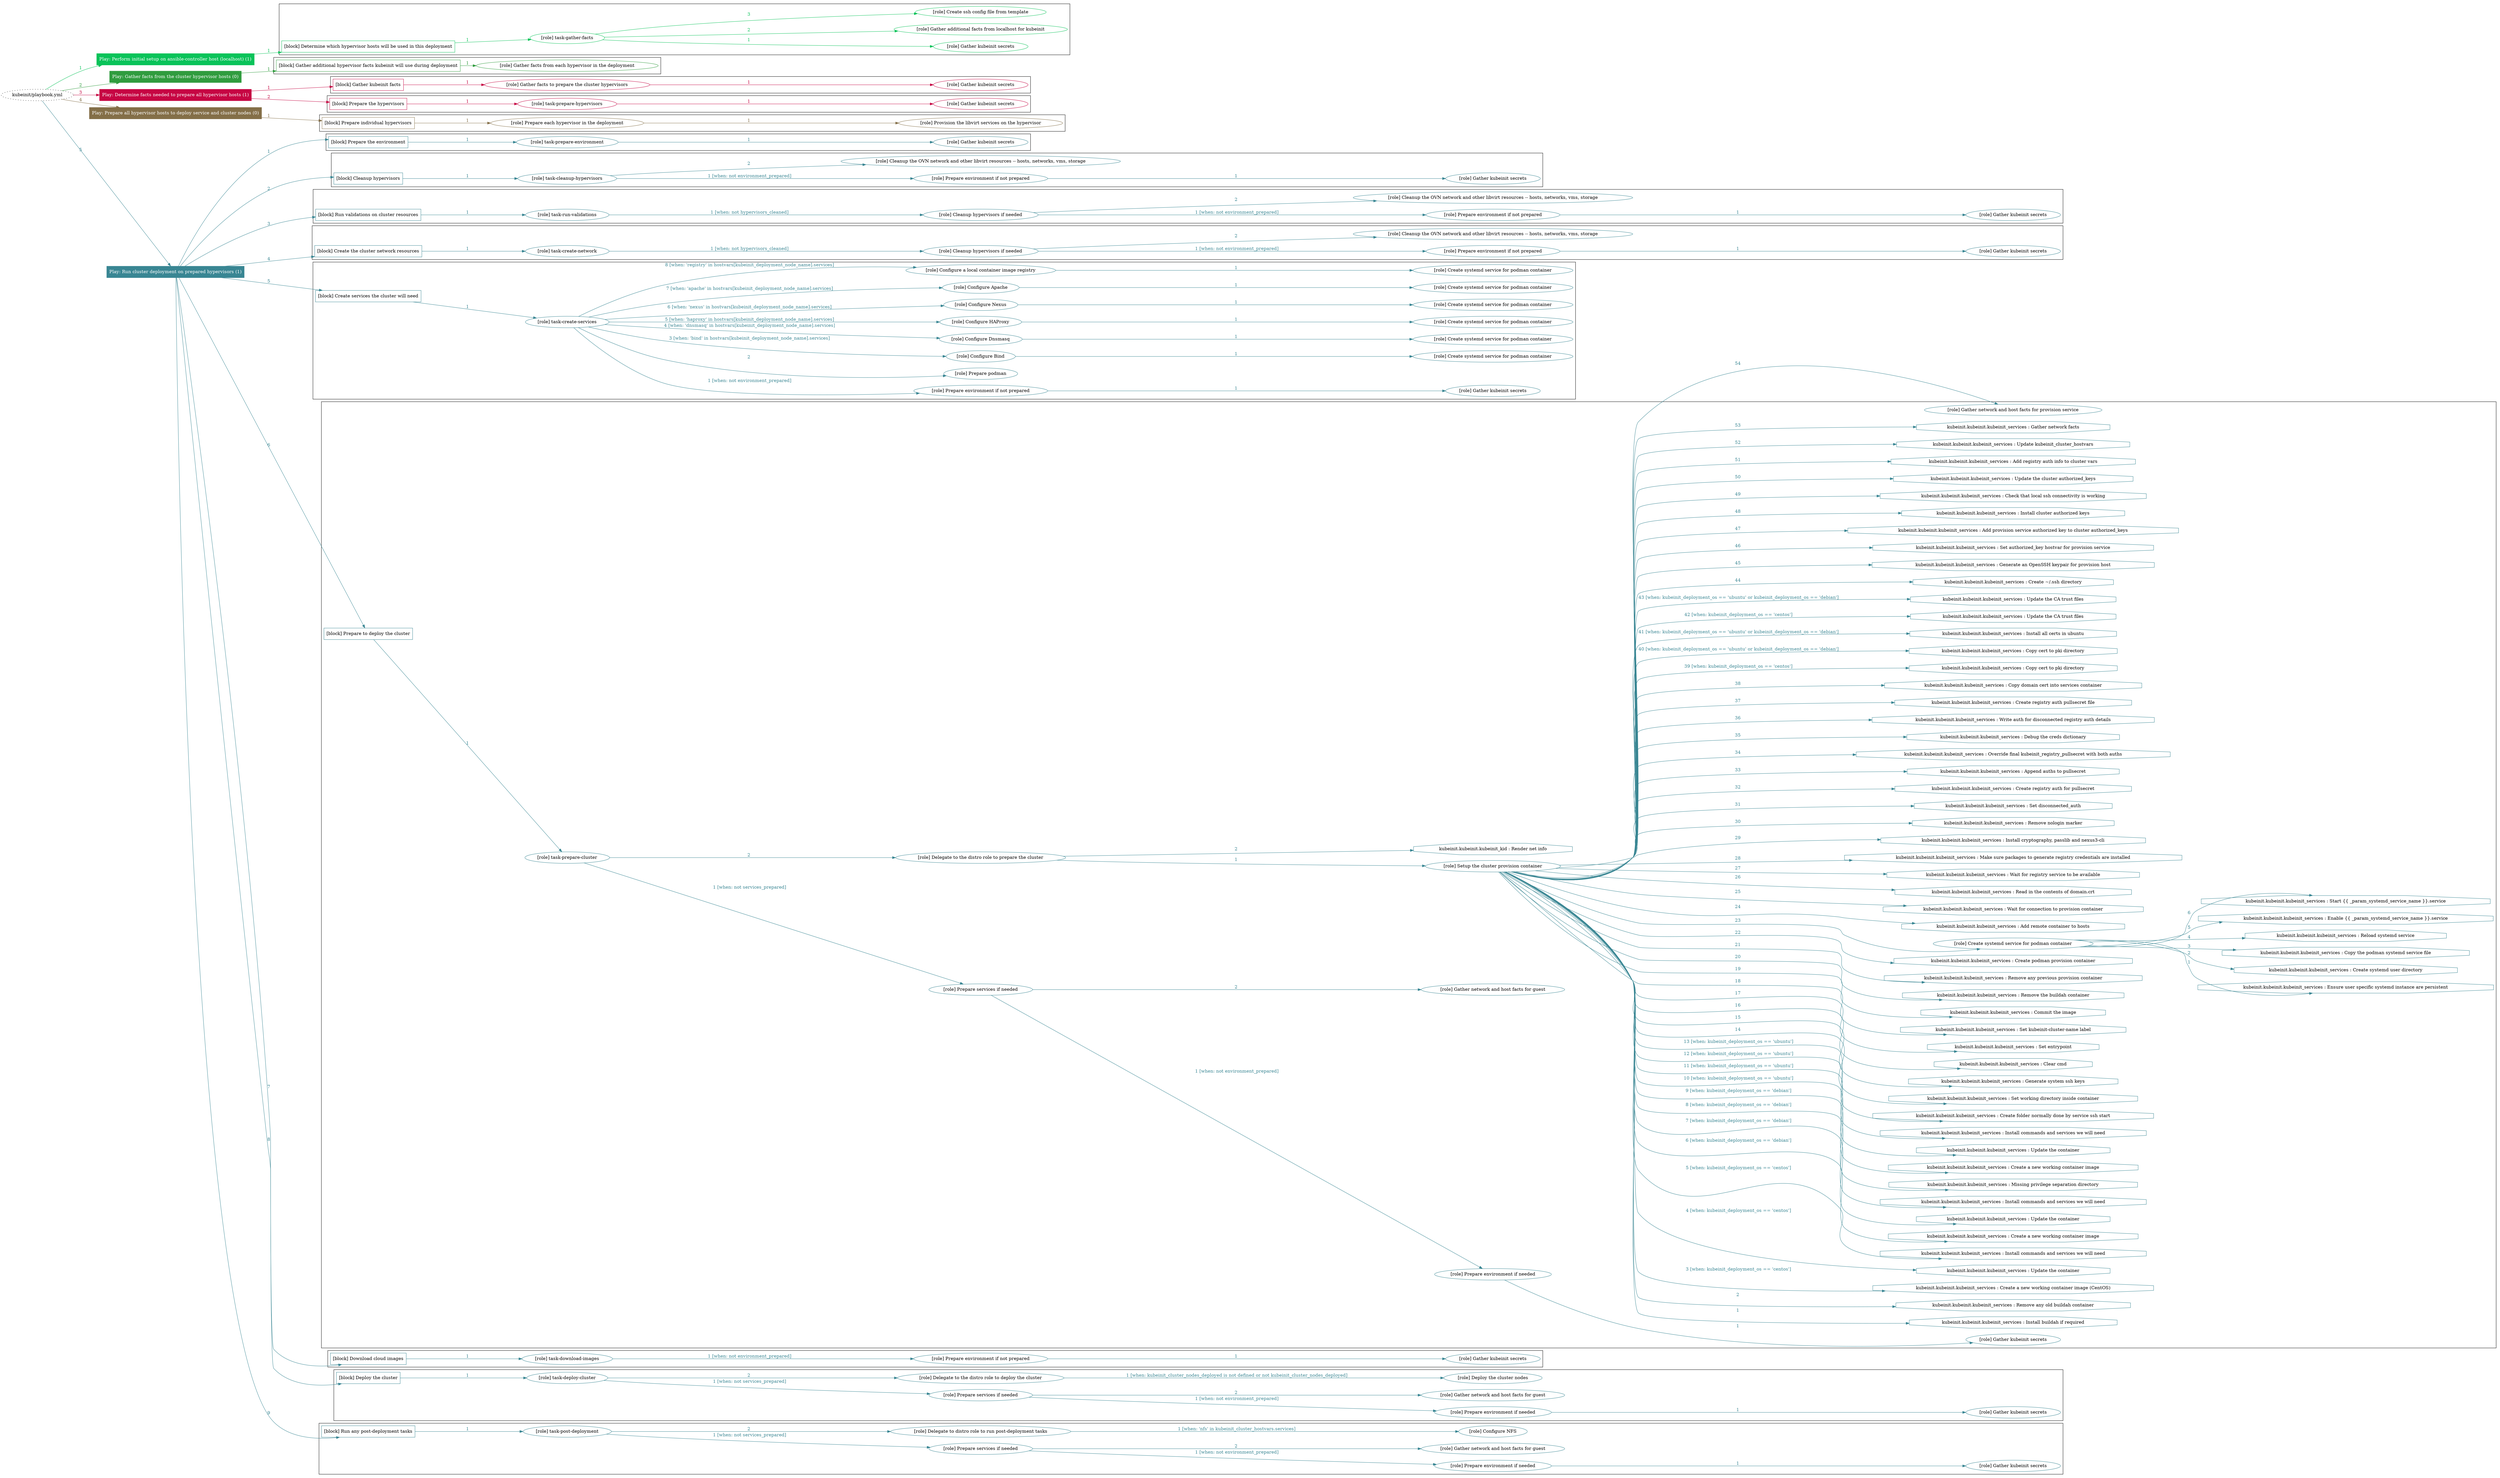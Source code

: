 digraph {
	graph [concentrate=true ordering=in rankdir=LR ratio=fill]
	edge [esep=5 sep=10]
	"kubeinit/playbook.yml" [URL="/home/runner/work/kubeinit/kubeinit/kubeinit/playbook.yml" id=playbook_11e9f449 style=dotted]
	"kubeinit/playbook.yml" -> play_3b7ab0bf [label="1 " color="#09c359" fontcolor="#09c359" id=edge_e10bed04 labeltooltip="1 " tooltip="1 "]
	subgraph "Play: Perform initial setup on ansible-controller host (localhost) (1)" {
		play_3b7ab0bf [label="Play: Perform initial setup on ansible-controller host (localhost) (1)" URL="/home/runner/work/kubeinit/kubeinit/kubeinit/playbook.yml" color="#09c359" fontcolor="#ffffff" id=play_3b7ab0bf shape=box style=filled tooltip=localhost]
		play_3b7ab0bf -> block_e57ed133 [label=1 color="#09c359" fontcolor="#09c359" id=edge_59097d28 labeltooltip=1 tooltip=1]
		subgraph cluster_block_e57ed133 {
			block_e57ed133 [label="[block] Determine which hypervisor hosts will be used in this deployment" URL="/home/runner/work/kubeinit/kubeinit/kubeinit/playbook.yml" color="#09c359" id=block_e57ed133 labeltooltip="Determine which hypervisor hosts will be used in this deployment" shape=box tooltip="Determine which hypervisor hosts will be used in this deployment"]
			block_e57ed133 -> role_659edcae [label="1 " color="#09c359" fontcolor="#09c359" id=edge_2ad9296d labeltooltip="1 " tooltip="1 "]
			subgraph "task-gather-facts" {
				role_659edcae [label="[role] task-gather-facts" URL="/home/runner/work/kubeinit/kubeinit/kubeinit/playbook.yml" color="#09c359" id=role_659edcae tooltip="task-gather-facts"]
				role_659edcae -> role_50383623 [label="1 " color="#09c359" fontcolor="#09c359" id=edge_812cb624 labeltooltip="1 " tooltip="1 "]
				subgraph "Gather kubeinit secrets" {
					role_50383623 [label="[role] Gather kubeinit secrets" URL="/home/runner/.ansible/collections/ansible_collections/kubeinit/kubeinit/roles/kubeinit_prepare/tasks/build_hypervisors_group.yml" color="#09c359" id=role_50383623 tooltip="Gather kubeinit secrets"]
				}
				role_659edcae -> role_993f39f1 [label="2 " color="#09c359" fontcolor="#09c359" id=edge_1846b25a labeltooltip="2 " tooltip="2 "]
				subgraph "Gather additional facts from localhost for kubeinit" {
					role_993f39f1 [label="[role] Gather additional facts from localhost for kubeinit" URL="/home/runner/.ansible/collections/ansible_collections/kubeinit/kubeinit/roles/kubeinit_prepare/tasks/build_hypervisors_group.yml" color="#09c359" id=role_993f39f1 tooltip="Gather additional facts from localhost for kubeinit"]
				}
				role_659edcae -> role_e3140eba [label="3 " color="#09c359" fontcolor="#09c359" id=edge_b181adc2 labeltooltip="3 " tooltip="3 "]
				subgraph "Create ssh config file from template" {
					role_e3140eba [label="[role] Create ssh config file from template" URL="/home/runner/.ansible/collections/ansible_collections/kubeinit/kubeinit/roles/kubeinit_prepare/tasks/build_hypervisors_group.yml" color="#09c359" id=role_e3140eba tooltip="Create ssh config file from template"]
				}
			}
		}
	}
	"kubeinit/playbook.yml" -> play_baf66b89 [label="2 " color="#309c3e" fontcolor="#309c3e" id=edge_decea449 labeltooltip="2 " tooltip="2 "]
	subgraph "Play: Gather facts from the cluster hypervisor hosts (0)" {
		play_baf66b89 [label="Play: Gather facts from the cluster hypervisor hosts (0)" URL="/home/runner/work/kubeinit/kubeinit/kubeinit/playbook.yml" color="#309c3e" fontcolor="#ffffff" id=play_baf66b89 shape=box style=filled tooltip="Play: Gather facts from the cluster hypervisor hosts (0)"]
		play_baf66b89 -> block_20406e01 [label=1 color="#309c3e" fontcolor="#309c3e" id=edge_a9304c8d labeltooltip=1 tooltip=1]
		subgraph cluster_block_20406e01 {
			block_20406e01 [label="[block] Gather additional hypervisor facts kubeinit will use during deployment" URL="/home/runner/work/kubeinit/kubeinit/kubeinit/playbook.yml" color="#309c3e" id=block_20406e01 labeltooltip="Gather additional hypervisor facts kubeinit will use during deployment" shape=box tooltip="Gather additional hypervisor facts kubeinit will use during deployment"]
			block_20406e01 -> role_9acda706 [label="1 " color="#309c3e" fontcolor="#309c3e" id=edge_b381ec3d labeltooltip="1 " tooltip="1 "]
			subgraph "Gather facts from each hypervisor in the deployment" {
				role_9acda706 [label="[role] Gather facts from each hypervisor in the deployment" URL="/home/runner/work/kubeinit/kubeinit/kubeinit/playbook.yml" color="#309c3e" id=role_9acda706 tooltip="Gather facts from each hypervisor in the deployment"]
			}
		}
	}
	"kubeinit/playbook.yml" -> play_7b13a224 [label="3 " color="#c60643" fontcolor="#c60643" id=edge_6aa5f4f5 labeltooltip="3 " tooltip="3 "]
	subgraph "Play: Determine facts needed to prepare all hypervisor hosts (1)" {
		play_7b13a224 [label="Play: Determine facts needed to prepare all hypervisor hosts (1)" URL="/home/runner/work/kubeinit/kubeinit/kubeinit/playbook.yml" color="#c60643" fontcolor="#ffffff" id=play_7b13a224 shape=box style=filled tooltip=localhost]
		play_7b13a224 -> block_1c1a2d1a [label=1 color="#c60643" fontcolor="#c60643" id=edge_4ef7d64f labeltooltip=1 tooltip=1]
		subgraph cluster_block_1c1a2d1a {
			block_1c1a2d1a [label="[block] Gather kubeinit facts" URL="/home/runner/work/kubeinit/kubeinit/kubeinit/playbook.yml" color="#c60643" id=block_1c1a2d1a labeltooltip="Gather kubeinit facts" shape=box tooltip="Gather kubeinit facts"]
			block_1c1a2d1a -> role_5aa3a8bc [label="1 " color="#c60643" fontcolor="#c60643" id=edge_1ef9664d labeltooltip="1 " tooltip="1 "]
			subgraph "Gather facts to prepare the cluster hypervisors" {
				role_5aa3a8bc [label="[role] Gather facts to prepare the cluster hypervisors" URL="/home/runner/work/kubeinit/kubeinit/kubeinit/playbook.yml" color="#c60643" id=role_5aa3a8bc tooltip="Gather facts to prepare the cluster hypervisors"]
				role_5aa3a8bc -> role_8a59efee [label="1 " color="#c60643" fontcolor="#c60643" id=edge_d11a67e9 labeltooltip="1 " tooltip="1 "]
				subgraph "Gather kubeinit secrets" {
					role_8a59efee [label="[role] Gather kubeinit secrets" URL="/home/runner/.ansible/collections/ansible_collections/kubeinit/kubeinit/roles/kubeinit_prepare/tasks/gather_kubeinit_facts.yml" color="#c60643" id=role_8a59efee tooltip="Gather kubeinit secrets"]
				}
			}
		}
		play_7b13a224 -> block_97bf05d0 [label=2 color="#c60643" fontcolor="#c60643" id=edge_531b02af labeltooltip=2 tooltip=2]
		subgraph cluster_block_97bf05d0 {
			block_97bf05d0 [label="[block] Prepare the hypervisors" URL="/home/runner/work/kubeinit/kubeinit/kubeinit/playbook.yml" color="#c60643" id=block_97bf05d0 labeltooltip="Prepare the hypervisors" shape=box tooltip="Prepare the hypervisors"]
			block_97bf05d0 -> role_77204132 [label="1 " color="#c60643" fontcolor="#c60643" id=edge_cf6b622b labeltooltip="1 " tooltip="1 "]
			subgraph "task-prepare-hypervisors" {
				role_77204132 [label="[role] task-prepare-hypervisors" URL="/home/runner/work/kubeinit/kubeinit/kubeinit/playbook.yml" color="#c60643" id=role_77204132 tooltip="task-prepare-hypervisors"]
				role_77204132 -> role_8a4d8139 [label="1 " color="#c60643" fontcolor="#c60643" id=edge_523d84bc labeltooltip="1 " tooltip="1 "]
				subgraph "Gather kubeinit secrets" {
					role_8a4d8139 [label="[role] Gather kubeinit secrets" URL="/home/runner/.ansible/collections/ansible_collections/kubeinit/kubeinit/roles/kubeinit_prepare/tasks/gather_kubeinit_facts.yml" color="#c60643" id=role_8a4d8139 tooltip="Gather kubeinit secrets"]
				}
			}
		}
	}
	"kubeinit/playbook.yml" -> play_ec28aa4b [label="4 " color="#846f48" fontcolor="#846f48" id=edge_940faae5 labeltooltip="4 " tooltip="4 "]
	subgraph "Play: Prepare all hypervisor hosts to deploy service and cluster nodes (0)" {
		play_ec28aa4b [label="Play: Prepare all hypervisor hosts to deploy service and cluster nodes (0)" URL="/home/runner/work/kubeinit/kubeinit/kubeinit/playbook.yml" color="#846f48" fontcolor="#ffffff" id=play_ec28aa4b shape=box style=filled tooltip="Play: Prepare all hypervisor hosts to deploy service and cluster nodes (0)"]
		play_ec28aa4b -> block_7e9ef72f [label=1 color="#846f48" fontcolor="#846f48" id=edge_c322fcec labeltooltip=1 tooltip=1]
		subgraph cluster_block_7e9ef72f {
			block_7e9ef72f [label="[block] Prepare individual hypervisors" URL="/home/runner/work/kubeinit/kubeinit/kubeinit/playbook.yml" color="#846f48" id=block_7e9ef72f labeltooltip="Prepare individual hypervisors" shape=box tooltip="Prepare individual hypervisors"]
			block_7e9ef72f -> role_d0552be4 [label="1 " color="#846f48" fontcolor="#846f48" id=edge_55d8dbf5 labeltooltip="1 " tooltip="1 "]
			subgraph "Prepare each hypervisor in the deployment" {
				role_d0552be4 [label="[role] Prepare each hypervisor in the deployment" URL="/home/runner/work/kubeinit/kubeinit/kubeinit/playbook.yml" color="#846f48" id=role_d0552be4 tooltip="Prepare each hypervisor in the deployment"]
				role_d0552be4 -> role_3f71e514 [label="1 " color="#846f48" fontcolor="#846f48" id=edge_876af1f1 labeltooltip="1 " tooltip="1 "]
				subgraph "Provision the libvirt services on the hypervisor" {
					role_3f71e514 [label="[role] Provision the libvirt services on the hypervisor" URL="/home/runner/.ansible/collections/ansible_collections/kubeinit/kubeinit/roles/kubeinit_prepare/tasks/prepare_hypervisor.yml" color="#846f48" id=role_3f71e514 tooltip="Provision the libvirt services on the hypervisor"]
				}
			}
		}
	}
	"kubeinit/playbook.yml" -> play_902ffac6 [label="5 " color="#398693" fontcolor="#398693" id=edge_44092bf4 labeltooltip="5 " tooltip="5 "]
	subgraph "Play: Run cluster deployment on prepared hypervisors (1)" {
		play_902ffac6 [label="Play: Run cluster deployment on prepared hypervisors (1)" URL="/home/runner/work/kubeinit/kubeinit/kubeinit/playbook.yml" color="#398693" fontcolor="#ffffff" id=play_902ffac6 shape=box style=filled tooltip=localhost]
		play_902ffac6 -> block_b85e9286 [label=1 color="#398693" fontcolor="#398693" id=edge_b29680f4 labeltooltip=1 tooltip=1]
		subgraph cluster_block_b85e9286 {
			block_b85e9286 [label="[block] Prepare the environment" URL="/home/runner/work/kubeinit/kubeinit/kubeinit/playbook.yml" color="#398693" id=block_b85e9286 labeltooltip="Prepare the environment" shape=box tooltip="Prepare the environment"]
			block_b85e9286 -> role_c3911a5b [label="1 " color="#398693" fontcolor="#398693" id=edge_a9230c35 labeltooltip="1 " tooltip="1 "]
			subgraph "task-prepare-environment" {
				role_c3911a5b [label="[role] task-prepare-environment" URL="/home/runner/work/kubeinit/kubeinit/kubeinit/playbook.yml" color="#398693" id=role_c3911a5b tooltip="task-prepare-environment"]
				role_c3911a5b -> role_d5faf3ff [label="1 " color="#398693" fontcolor="#398693" id=edge_0b9f714c labeltooltip="1 " tooltip="1 "]
				subgraph "Gather kubeinit secrets" {
					role_d5faf3ff [label="[role] Gather kubeinit secrets" URL="/home/runner/.ansible/collections/ansible_collections/kubeinit/kubeinit/roles/kubeinit_prepare/tasks/gather_kubeinit_facts.yml" color="#398693" id=role_d5faf3ff tooltip="Gather kubeinit secrets"]
				}
			}
		}
		play_902ffac6 -> block_9f89f371 [label=2 color="#398693" fontcolor="#398693" id=edge_80d5411b labeltooltip=2 tooltip=2]
		subgraph cluster_block_9f89f371 {
			block_9f89f371 [label="[block] Cleanup hypervisors" URL="/home/runner/work/kubeinit/kubeinit/kubeinit/playbook.yml" color="#398693" id=block_9f89f371 labeltooltip="Cleanup hypervisors" shape=box tooltip="Cleanup hypervisors"]
			block_9f89f371 -> role_f3cfacbc [label="1 " color="#398693" fontcolor="#398693" id=edge_969bcc62 labeltooltip="1 " tooltip="1 "]
			subgraph "task-cleanup-hypervisors" {
				role_f3cfacbc [label="[role] task-cleanup-hypervisors" URL="/home/runner/work/kubeinit/kubeinit/kubeinit/playbook.yml" color="#398693" id=role_f3cfacbc tooltip="task-cleanup-hypervisors"]
				role_f3cfacbc -> role_ecb1ec43 [label="1 [when: not environment_prepared]" color="#398693" fontcolor="#398693" id=edge_1940a1d0 labeltooltip="1 [when: not environment_prepared]" tooltip="1 [when: not environment_prepared]"]
				subgraph "Prepare environment if not prepared" {
					role_ecb1ec43 [label="[role] Prepare environment if not prepared" URL="/home/runner/.ansible/collections/ansible_collections/kubeinit/kubeinit/roles/kubeinit_prepare/tasks/cleanup_hypervisors.yml" color="#398693" id=role_ecb1ec43 tooltip="Prepare environment if not prepared"]
					role_ecb1ec43 -> role_99e841ce [label="1 " color="#398693" fontcolor="#398693" id=edge_e436da7e labeltooltip="1 " tooltip="1 "]
					subgraph "Gather kubeinit secrets" {
						role_99e841ce [label="[role] Gather kubeinit secrets" URL="/home/runner/.ansible/collections/ansible_collections/kubeinit/kubeinit/roles/kubeinit_prepare/tasks/gather_kubeinit_facts.yml" color="#398693" id=role_99e841ce tooltip="Gather kubeinit secrets"]
					}
				}
				role_f3cfacbc -> role_16a0229d [label="2 " color="#398693" fontcolor="#398693" id=edge_41c0be15 labeltooltip="2 " tooltip="2 "]
				subgraph "Cleanup the OVN network and other libvirt resources -- hosts, networks, vms, storage" {
					role_16a0229d [label="[role] Cleanup the OVN network and other libvirt resources -- hosts, networks, vms, storage" URL="/home/runner/.ansible/collections/ansible_collections/kubeinit/kubeinit/roles/kubeinit_prepare/tasks/cleanup_hypervisors.yml" color="#398693" id=role_16a0229d tooltip="Cleanup the OVN network and other libvirt resources -- hosts, networks, vms, storage"]
				}
			}
		}
		play_902ffac6 -> block_327825ef [label=3 color="#398693" fontcolor="#398693" id=edge_18c8f5a4 labeltooltip=3 tooltip=3]
		subgraph cluster_block_327825ef {
			block_327825ef [label="[block] Run validations on cluster resources" URL="/home/runner/work/kubeinit/kubeinit/kubeinit/playbook.yml" color="#398693" id=block_327825ef labeltooltip="Run validations on cluster resources" shape=box tooltip="Run validations on cluster resources"]
			block_327825ef -> role_7b8f893c [label="1 " color="#398693" fontcolor="#398693" id=edge_17988273 labeltooltip="1 " tooltip="1 "]
			subgraph "task-run-validations" {
				role_7b8f893c [label="[role] task-run-validations" URL="/home/runner/work/kubeinit/kubeinit/kubeinit/playbook.yml" color="#398693" id=role_7b8f893c tooltip="task-run-validations"]
				role_7b8f893c -> role_6472c441 [label="1 [when: not hypervisors_cleaned]" color="#398693" fontcolor="#398693" id=edge_3ed6950c labeltooltip="1 [when: not hypervisors_cleaned]" tooltip="1 [when: not hypervisors_cleaned]"]
				subgraph "Cleanup hypervisors if needed" {
					role_6472c441 [label="[role] Cleanup hypervisors if needed" URL="/home/runner/.ansible/collections/ansible_collections/kubeinit/kubeinit/roles/kubeinit_validations/tasks/main.yml" color="#398693" id=role_6472c441 tooltip="Cleanup hypervisors if needed"]
					role_6472c441 -> role_281ad321 [label="1 [when: not environment_prepared]" color="#398693" fontcolor="#398693" id=edge_9a6ee1ed labeltooltip="1 [when: not environment_prepared]" tooltip="1 [when: not environment_prepared]"]
					subgraph "Prepare environment if not prepared" {
						role_281ad321 [label="[role] Prepare environment if not prepared" URL="/home/runner/.ansible/collections/ansible_collections/kubeinit/kubeinit/roles/kubeinit_prepare/tasks/cleanup_hypervisors.yml" color="#398693" id=role_281ad321 tooltip="Prepare environment if not prepared"]
						role_281ad321 -> role_602c58ad [label="1 " color="#398693" fontcolor="#398693" id=edge_dffb358b labeltooltip="1 " tooltip="1 "]
						subgraph "Gather kubeinit secrets" {
							role_602c58ad [label="[role] Gather kubeinit secrets" URL="/home/runner/.ansible/collections/ansible_collections/kubeinit/kubeinit/roles/kubeinit_prepare/tasks/gather_kubeinit_facts.yml" color="#398693" id=role_602c58ad tooltip="Gather kubeinit secrets"]
						}
					}
					role_6472c441 -> role_71b2448c [label="2 " color="#398693" fontcolor="#398693" id=edge_6520ec29 labeltooltip="2 " tooltip="2 "]
					subgraph "Cleanup the OVN network and other libvirt resources -- hosts, networks, vms, storage" {
						role_71b2448c [label="[role] Cleanup the OVN network and other libvirt resources -- hosts, networks, vms, storage" URL="/home/runner/.ansible/collections/ansible_collections/kubeinit/kubeinit/roles/kubeinit_prepare/tasks/cleanup_hypervisors.yml" color="#398693" id=role_71b2448c tooltip="Cleanup the OVN network and other libvirt resources -- hosts, networks, vms, storage"]
					}
				}
			}
		}
		play_902ffac6 -> block_04241155 [label=4 color="#398693" fontcolor="#398693" id=edge_7ed65773 labeltooltip=4 tooltip=4]
		subgraph cluster_block_04241155 {
			block_04241155 [label="[block] Create the cluster network resources" URL="/home/runner/work/kubeinit/kubeinit/kubeinit/playbook.yml" color="#398693" id=block_04241155 labeltooltip="Create the cluster network resources" shape=box tooltip="Create the cluster network resources"]
			block_04241155 -> role_5147b353 [label="1 " color="#398693" fontcolor="#398693" id=edge_9a53b062 labeltooltip="1 " tooltip="1 "]
			subgraph "task-create-network" {
				role_5147b353 [label="[role] task-create-network" URL="/home/runner/work/kubeinit/kubeinit/kubeinit/playbook.yml" color="#398693" id=role_5147b353 tooltip="task-create-network"]
				role_5147b353 -> role_3432155a [label="1 [when: not hypervisors_cleaned]" color="#398693" fontcolor="#398693" id=edge_43f4ccd5 labeltooltip="1 [when: not hypervisors_cleaned]" tooltip="1 [when: not hypervisors_cleaned]"]
				subgraph "Cleanup hypervisors if needed" {
					role_3432155a [label="[role] Cleanup hypervisors if needed" URL="/home/runner/.ansible/collections/ansible_collections/kubeinit/kubeinit/roles/kubeinit_libvirt/tasks/create_network.yml" color="#398693" id=role_3432155a tooltip="Cleanup hypervisors if needed"]
					role_3432155a -> role_2ecdec0e [label="1 [when: not environment_prepared]" color="#398693" fontcolor="#398693" id=edge_164345aa labeltooltip="1 [when: not environment_prepared]" tooltip="1 [when: not environment_prepared]"]
					subgraph "Prepare environment if not prepared" {
						role_2ecdec0e [label="[role] Prepare environment if not prepared" URL="/home/runner/.ansible/collections/ansible_collections/kubeinit/kubeinit/roles/kubeinit_prepare/tasks/cleanup_hypervisors.yml" color="#398693" id=role_2ecdec0e tooltip="Prepare environment if not prepared"]
						role_2ecdec0e -> role_52a021d1 [label="1 " color="#398693" fontcolor="#398693" id=edge_7b0d4781 labeltooltip="1 " tooltip="1 "]
						subgraph "Gather kubeinit secrets" {
							role_52a021d1 [label="[role] Gather kubeinit secrets" URL="/home/runner/.ansible/collections/ansible_collections/kubeinit/kubeinit/roles/kubeinit_prepare/tasks/gather_kubeinit_facts.yml" color="#398693" id=role_52a021d1 tooltip="Gather kubeinit secrets"]
						}
					}
					role_3432155a -> role_cdbf1923 [label="2 " color="#398693" fontcolor="#398693" id=edge_abd461dc labeltooltip="2 " tooltip="2 "]
					subgraph "Cleanup the OVN network and other libvirt resources -- hosts, networks, vms, storage" {
						role_cdbf1923 [label="[role] Cleanup the OVN network and other libvirt resources -- hosts, networks, vms, storage" URL="/home/runner/.ansible/collections/ansible_collections/kubeinit/kubeinit/roles/kubeinit_prepare/tasks/cleanup_hypervisors.yml" color="#398693" id=role_cdbf1923 tooltip="Cleanup the OVN network and other libvirt resources -- hosts, networks, vms, storage"]
					}
				}
			}
		}
		play_902ffac6 -> block_7fd5ddaf [label=5 color="#398693" fontcolor="#398693" id=edge_252249a8 labeltooltip=5 tooltip=5]
		subgraph cluster_block_7fd5ddaf {
			block_7fd5ddaf [label="[block] Create services the cluster will need" URL="/home/runner/work/kubeinit/kubeinit/kubeinit/playbook.yml" color="#398693" id=block_7fd5ddaf labeltooltip="Create services the cluster will need" shape=box tooltip="Create services the cluster will need"]
			block_7fd5ddaf -> role_262e669f [label="1 " color="#398693" fontcolor="#398693" id=edge_7526dfa4 labeltooltip="1 " tooltip="1 "]
			subgraph "task-create-services" {
				role_262e669f [label="[role] task-create-services" URL="/home/runner/work/kubeinit/kubeinit/kubeinit/playbook.yml" color="#398693" id=role_262e669f tooltip="task-create-services"]
				role_262e669f -> role_7a16903c [label="1 [when: not environment_prepared]" color="#398693" fontcolor="#398693" id=edge_11c656bd labeltooltip="1 [when: not environment_prepared]" tooltip="1 [when: not environment_prepared]"]
				subgraph "Prepare environment if not prepared" {
					role_7a16903c [label="[role] Prepare environment if not prepared" URL="/home/runner/.ansible/collections/ansible_collections/kubeinit/kubeinit/roles/kubeinit_services/tasks/main.yml" color="#398693" id=role_7a16903c tooltip="Prepare environment if not prepared"]
					role_7a16903c -> role_f8308d6c [label="1 " color="#398693" fontcolor="#398693" id=edge_caef24d8 labeltooltip="1 " tooltip="1 "]
					subgraph "Gather kubeinit secrets" {
						role_f8308d6c [label="[role] Gather kubeinit secrets" URL="/home/runner/.ansible/collections/ansible_collections/kubeinit/kubeinit/roles/kubeinit_prepare/tasks/gather_kubeinit_facts.yml" color="#398693" id=role_f8308d6c tooltip="Gather kubeinit secrets"]
					}
				}
				role_262e669f -> role_a6a93d16 [label="2 " color="#398693" fontcolor="#398693" id=edge_9e37f3b0 labeltooltip="2 " tooltip="2 "]
				subgraph "Prepare podman" {
					role_a6a93d16 [label="[role] Prepare podman" URL="/home/runner/.ansible/collections/ansible_collections/kubeinit/kubeinit/roles/kubeinit_services/tasks/00_create_service_pod.yml" color="#398693" id=role_a6a93d16 tooltip="Prepare podman"]
				}
				role_262e669f -> role_d19d40c4 [label="3 [when: 'bind' in hostvars[kubeinit_deployment_node_name].services]" color="#398693" fontcolor="#398693" id=edge_5f88175b labeltooltip="3 [when: 'bind' in hostvars[kubeinit_deployment_node_name].services]" tooltip="3 [when: 'bind' in hostvars[kubeinit_deployment_node_name].services]"]
				subgraph "Configure Bind" {
					role_d19d40c4 [label="[role] Configure Bind" URL="/home/runner/.ansible/collections/ansible_collections/kubeinit/kubeinit/roles/kubeinit_services/tasks/start_services_containers.yml" color="#398693" id=role_d19d40c4 tooltip="Configure Bind"]
					role_d19d40c4 -> role_e2e50269 [label="1 " color="#398693" fontcolor="#398693" id=edge_d3521bc9 labeltooltip="1 " tooltip="1 "]
					subgraph "Create systemd service for podman container" {
						role_e2e50269 [label="[role] Create systemd service for podman container" URL="/home/runner/.ansible/collections/ansible_collections/kubeinit/kubeinit/roles/kubeinit_bind/tasks/main.yml" color="#398693" id=role_e2e50269 tooltip="Create systemd service for podman container"]
					}
				}
				role_262e669f -> role_808571b1 [label="4 [when: 'dnsmasq' in hostvars[kubeinit_deployment_node_name].services]" color="#398693" fontcolor="#398693" id=edge_855320a8 labeltooltip="4 [when: 'dnsmasq' in hostvars[kubeinit_deployment_node_name].services]" tooltip="4 [when: 'dnsmasq' in hostvars[kubeinit_deployment_node_name].services]"]
				subgraph "Configure Dnsmasq" {
					role_808571b1 [label="[role] Configure Dnsmasq" URL="/home/runner/.ansible/collections/ansible_collections/kubeinit/kubeinit/roles/kubeinit_services/tasks/start_services_containers.yml" color="#398693" id=role_808571b1 tooltip="Configure Dnsmasq"]
					role_808571b1 -> role_a36aeab8 [label="1 " color="#398693" fontcolor="#398693" id=edge_9b86866d labeltooltip="1 " tooltip="1 "]
					subgraph "Create systemd service for podman container" {
						role_a36aeab8 [label="[role] Create systemd service for podman container" URL="/home/runner/.ansible/collections/ansible_collections/kubeinit/kubeinit/roles/kubeinit_dnsmasq/tasks/main.yml" color="#398693" id=role_a36aeab8 tooltip="Create systemd service for podman container"]
					}
				}
				role_262e669f -> role_8a8a89a9 [label="5 [when: 'haproxy' in hostvars[kubeinit_deployment_node_name].services]" color="#398693" fontcolor="#398693" id=edge_2c7afcf5 labeltooltip="5 [when: 'haproxy' in hostvars[kubeinit_deployment_node_name].services]" tooltip="5 [when: 'haproxy' in hostvars[kubeinit_deployment_node_name].services]"]
				subgraph "Configure HAProxy" {
					role_8a8a89a9 [label="[role] Configure HAProxy" URL="/home/runner/.ansible/collections/ansible_collections/kubeinit/kubeinit/roles/kubeinit_services/tasks/start_services_containers.yml" color="#398693" id=role_8a8a89a9 tooltip="Configure HAProxy"]
					role_8a8a89a9 -> role_d70d6d15 [label="1 " color="#398693" fontcolor="#398693" id=edge_b23703b4 labeltooltip="1 " tooltip="1 "]
					subgraph "Create systemd service for podman container" {
						role_d70d6d15 [label="[role] Create systemd service for podman container" URL="/home/runner/.ansible/collections/ansible_collections/kubeinit/kubeinit/roles/kubeinit_haproxy/tasks/main.yml" color="#398693" id=role_d70d6d15 tooltip="Create systemd service for podman container"]
					}
				}
				role_262e669f -> role_bf42cd4d [label="6 [when: 'nexus' in hostvars[kubeinit_deployment_node_name].services]" color="#398693" fontcolor="#398693" id=edge_ba3e87cf labeltooltip="6 [when: 'nexus' in hostvars[kubeinit_deployment_node_name].services]" tooltip="6 [when: 'nexus' in hostvars[kubeinit_deployment_node_name].services]"]
				subgraph "Configure Nexus" {
					role_bf42cd4d [label="[role] Configure Nexus" URL="/home/runner/.ansible/collections/ansible_collections/kubeinit/kubeinit/roles/kubeinit_services/tasks/start_services_containers.yml" color="#398693" id=role_bf42cd4d tooltip="Configure Nexus"]
					role_bf42cd4d -> role_1a743a0b [label="1 " color="#398693" fontcolor="#398693" id=edge_bf75a83a labeltooltip="1 " tooltip="1 "]
					subgraph "Create systemd service for podman container" {
						role_1a743a0b [label="[role] Create systemd service for podman container" URL="/home/runner/.ansible/collections/ansible_collections/kubeinit/kubeinit/roles/kubeinit_nexus/tasks/main.yml" color="#398693" id=role_1a743a0b tooltip="Create systemd service for podman container"]
					}
				}
				role_262e669f -> role_2fe20333 [label="7 [when: 'apache' in hostvars[kubeinit_deployment_node_name].services]" color="#398693" fontcolor="#398693" id=edge_d7c3b7da labeltooltip="7 [when: 'apache' in hostvars[kubeinit_deployment_node_name].services]" tooltip="7 [when: 'apache' in hostvars[kubeinit_deployment_node_name].services]"]
				subgraph "Configure Apache" {
					role_2fe20333 [label="[role] Configure Apache" URL="/home/runner/.ansible/collections/ansible_collections/kubeinit/kubeinit/roles/kubeinit_services/tasks/start_services_containers.yml" color="#398693" id=role_2fe20333 tooltip="Configure Apache"]
					role_2fe20333 -> role_f01458f2 [label="1 " color="#398693" fontcolor="#398693" id=edge_ee838429 labeltooltip="1 " tooltip="1 "]
					subgraph "Create systemd service for podman container" {
						role_f01458f2 [label="[role] Create systemd service for podman container" URL="/home/runner/.ansible/collections/ansible_collections/kubeinit/kubeinit/roles/kubeinit_apache/tasks/main.yml" color="#398693" id=role_f01458f2 tooltip="Create systemd service for podman container"]
					}
				}
				role_262e669f -> role_9e148936 [label="8 [when: 'registry' in hostvars[kubeinit_deployment_node_name].services]" color="#398693" fontcolor="#398693" id=edge_cd160a0d labeltooltip="8 [when: 'registry' in hostvars[kubeinit_deployment_node_name].services]" tooltip="8 [when: 'registry' in hostvars[kubeinit_deployment_node_name].services]"]
				subgraph "Configure a local container image registry" {
					role_9e148936 [label="[role] Configure a local container image registry" URL="/home/runner/.ansible/collections/ansible_collections/kubeinit/kubeinit/roles/kubeinit_services/tasks/start_services_containers.yml" color="#398693" id=role_9e148936 tooltip="Configure a local container image registry"]
					role_9e148936 -> role_0f378d8d [label="1 " color="#398693" fontcolor="#398693" id=edge_78a141a2 labeltooltip="1 " tooltip="1 "]
					subgraph "Create systemd service for podman container" {
						role_0f378d8d [label="[role] Create systemd service for podman container" URL="/home/runner/.ansible/collections/ansible_collections/kubeinit/kubeinit/roles/kubeinit_registry/tasks/main.yml" color="#398693" id=role_0f378d8d tooltip="Create systemd service for podman container"]
					}
				}
			}
		}
		play_902ffac6 -> block_cee605ee [label=6 color="#398693" fontcolor="#398693" id=edge_f4f6a5c1 labeltooltip=6 tooltip=6]
		subgraph cluster_block_cee605ee {
			block_cee605ee [label="[block] Prepare to deploy the cluster" URL="/home/runner/work/kubeinit/kubeinit/kubeinit/playbook.yml" color="#398693" id=block_cee605ee labeltooltip="Prepare to deploy the cluster" shape=box tooltip="Prepare to deploy the cluster"]
			block_cee605ee -> role_6a78cba1 [label="1 " color="#398693" fontcolor="#398693" id=edge_3045daed labeltooltip="1 " tooltip="1 "]
			subgraph "task-prepare-cluster" {
				role_6a78cba1 [label="[role] task-prepare-cluster" URL="/home/runner/work/kubeinit/kubeinit/kubeinit/playbook.yml" color="#398693" id=role_6a78cba1 tooltip="task-prepare-cluster"]
				role_6a78cba1 -> role_3430ab62 [label="1 [when: not services_prepared]" color="#398693" fontcolor="#398693" id=edge_df50d03c labeltooltip="1 [when: not services_prepared]" tooltip="1 [when: not services_prepared]"]
				subgraph "Prepare services if needed" {
					role_3430ab62 [label="[role] Prepare services if needed" URL="/home/runner/.ansible/collections/ansible_collections/kubeinit/kubeinit/roles/kubeinit_prepare/tasks/prepare_cluster.yml" color="#398693" id=role_3430ab62 tooltip="Prepare services if needed"]
					role_3430ab62 -> role_c0210181 [label="1 [when: not environment_prepared]" color="#398693" fontcolor="#398693" id=edge_e7fbd097 labeltooltip="1 [when: not environment_prepared]" tooltip="1 [when: not environment_prepared]"]
					subgraph "Prepare environment if needed" {
						role_c0210181 [label="[role] Prepare environment if needed" URL="/home/runner/.ansible/collections/ansible_collections/kubeinit/kubeinit/roles/kubeinit_services/tasks/prepare_services.yml" color="#398693" id=role_c0210181 tooltip="Prepare environment if needed"]
						role_c0210181 -> role_e9cd2372 [label="1 " color="#398693" fontcolor="#398693" id=edge_a5e8f7a7 labeltooltip="1 " tooltip="1 "]
						subgraph "Gather kubeinit secrets" {
							role_e9cd2372 [label="[role] Gather kubeinit secrets" URL="/home/runner/.ansible/collections/ansible_collections/kubeinit/kubeinit/roles/kubeinit_prepare/tasks/gather_kubeinit_facts.yml" color="#398693" id=role_e9cd2372 tooltip="Gather kubeinit secrets"]
						}
					}
					role_3430ab62 -> role_24640431 [label="2 " color="#398693" fontcolor="#398693" id=edge_9cc3fc8c labeltooltip="2 " tooltip="2 "]
					subgraph "Gather network and host facts for guest" {
						role_24640431 [label="[role] Gather network and host facts for guest" URL="/home/runner/.ansible/collections/ansible_collections/kubeinit/kubeinit/roles/kubeinit_services/tasks/prepare_services.yml" color="#398693" id=role_24640431 tooltip="Gather network and host facts for guest"]
					}
				}
				role_6a78cba1 -> role_cd27d9b4 [label="2 " color="#398693" fontcolor="#398693" id=edge_853813aa labeltooltip="2 " tooltip="2 "]
				subgraph "Delegate to the distro role to prepare the cluster" {
					role_cd27d9b4 [label="[role] Delegate to the distro role to prepare the cluster" URL="/home/runner/.ansible/collections/ansible_collections/kubeinit/kubeinit/roles/kubeinit_prepare/tasks/prepare_cluster.yml" color="#398693" id=role_cd27d9b4 tooltip="Delegate to the distro role to prepare the cluster"]
					role_cd27d9b4 -> role_c9ac3737 [label="1 " color="#398693" fontcolor="#398693" id=edge_d6446773 labeltooltip="1 " tooltip="1 "]
					subgraph "Setup the cluster provision container" {
						role_c9ac3737 [label="[role] Setup the cluster provision container" URL="/home/runner/.ansible/collections/ansible_collections/kubeinit/kubeinit/roles/kubeinit_kid/tasks/prepare_cluster.yml" color="#398693" id=role_c9ac3737 tooltip="Setup the cluster provision container"]
						task_303be67b [label="kubeinit.kubeinit.kubeinit_services : Install buildah if required" URL="/home/runner/.ansible/collections/ansible_collections/kubeinit/kubeinit/roles/kubeinit_services/tasks/create_provision_container.yml" color="#398693" id=task_303be67b shape=octagon tooltip="kubeinit.kubeinit.kubeinit_services : Install buildah if required"]
						role_c9ac3737 -> task_303be67b [label="1 " color="#398693" fontcolor="#398693" id=edge_c4745554 labeltooltip="1 " tooltip="1 "]
						task_bbc35230 [label="kubeinit.kubeinit.kubeinit_services : Remove any old buildah container" URL="/home/runner/.ansible/collections/ansible_collections/kubeinit/kubeinit/roles/kubeinit_services/tasks/create_provision_container.yml" color="#398693" id=task_bbc35230 shape=octagon tooltip="kubeinit.kubeinit.kubeinit_services : Remove any old buildah container"]
						role_c9ac3737 -> task_bbc35230 [label="2 " color="#398693" fontcolor="#398693" id=edge_b5cdbe21 labeltooltip="2 " tooltip="2 "]
						task_1f9a7338 [label="kubeinit.kubeinit.kubeinit_services : Create a new working container image (CentOS)" URL="/home/runner/.ansible/collections/ansible_collections/kubeinit/kubeinit/roles/kubeinit_services/tasks/create_provision_container.yml" color="#398693" id=task_1f9a7338 shape=octagon tooltip="kubeinit.kubeinit.kubeinit_services : Create a new working container image (CentOS)"]
						role_c9ac3737 -> task_1f9a7338 [label="3 [when: kubeinit_deployment_os == 'centos']" color="#398693" fontcolor="#398693" id=edge_278939bf labeltooltip="3 [when: kubeinit_deployment_os == 'centos']" tooltip="3 [when: kubeinit_deployment_os == 'centos']"]
						task_da0dd060 [label="kubeinit.kubeinit.kubeinit_services : Update the container" URL="/home/runner/.ansible/collections/ansible_collections/kubeinit/kubeinit/roles/kubeinit_services/tasks/create_provision_container.yml" color="#398693" id=task_da0dd060 shape=octagon tooltip="kubeinit.kubeinit.kubeinit_services : Update the container"]
						role_c9ac3737 -> task_da0dd060 [label="4 [when: kubeinit_deployment_os == 'centos']" color="#398693" fontcolor="#398693" id=edge_adbce783 labeltooltip="4 [when: kubeinit_deployment_os == 'centos']" tooltip="4 [when: kubeinit_deployment_os == 'centos']"]
						task_3f961d9d [label="kubeinit.kubeinit.kubeinit_services : Install commands and services we will need" URL="/home/runner/.ansible/collections/ansible_collections/kubeinit/kubeinit/roles/kubeinit_services/tasks/create_provision_container.yml" color="#398693" id=task_3f961d9d shape=octagon tooltip="kubeinit.kubeinit.kubeinit_services : Install commands and services we will need"]
						role_c9ac3737 -> task_3f961d9d [label="5 [when: kubeinit_deployment_os == 'centos']" color="#398693" fontcolor="#398693" id=edge_73c14111 labeltooltip="5 [when: kubeinit_deployment_os == 'centos']" tooltip="5 [when: kubeinit_deployment_os == 'centos']"]
						task_5b0654c9 [label="kubeinit.kubeinit.kubeinit_services : Create a new working container image" URL="/home/runner/.ansible/collections/ansible_collections/kubeinit/kubeinit/roles/kubeinit_services/tasks/create_provision_container.yml" color="#398693" id=task_5b0654c9 shape=octagon tooltip="kubeinit.kubeinit.kubeinit_services : Create a new working container image"]
						role_c9ac3737 -> task_5b0654c9 [label="6 [when: kubeinit_deployment_os == 'debian']" color="#398693" fontcolor="#398693" id=edge_c789c57d labeltooltip="6 [when: kubeinit_deployment_os == 'debian']" tooltip="6 [when: kubeinit_deployment_os == 'debian']"]
						task_723b5504 [label="kubeinit.kubeinit.kubeinit_services : Update the container" URL="/home/runner/.ansible/collections/ansible_collections/kubeinit/kubeinit/roles/kubeinit_services/tasks/create_provision_container.yml" color="#398693" id=task_723b5504 shape=octagon tooltip="kubeinit.kubeinit.kubeinit_services : Update the container"]
						role_c9ac3737 -> task_723b5504 [label="7 [when: kubeinit_deployment_os == 'debian']" color="#398693" fontcolor="#398693" id=edge_2a31241f labeltooltip="7 [when: kubeinit_deployment_os == 'debian']" tooltip="7 [when: kubeinit_deployment_os == 'debian']"]
						task_eefe9cd3 [label="kubeinit.kubeinit.kubeinit_services : Install commands and services we will need" URL="/home/runner/.ansible/collections/ansible_collections/kubeinit/kubeinit/roles/kubeinit_services/tasks/create_provision_container.yml" color="#398693" id=task_eefe9cd3 shape=octagon tooltip="kubeinit.kubeinit.kubeinit_services : Install commands and services we will need"]
						role_c9ac3737 -> task_eefe9cd3 [label="8 [when: kubeinit_deployment_os == 'debian']" color="#398693" fontcolor="#398693" id=edge_201cd870 labeltooltip="8 [when: kubeinit_deployment_os == 'debian']" tooltip="8 [when: kubeinit_deployment_os == 'debian']"]
						task_df7c58f6 [label="kubeinit.kubeinit.kubeinit_services : Missing privilege separation directory" URL="/home/runner/.ansible/collections/ansible_collections/kubeinit/kubeinit/roles/kubeinit_services/tasks/create_provision_container.yml" color="#398693" id=task_df7c58f6 shape=octagon tooltip="kubeinit.kubeinit.kubeinit_services : Missing privilege separation directory"]
						role_c9ac3737 -> task_df7c58f6 [label="9 [when: kubeinit_deployment_os == 'debian']" color="#398693" fontcolor="#398693" id=edge_7b79002d labeltooltip="9 [when: kubeinit_deployment_os == 'debian']" tooltip="9 [when: kubeinit_deployment_os == 'debian']"]
						task_e6da5fd3 [label="kubeinit.kubeinit.kubeinit_services : Create a new working container image" URL="/home/runner/.ansible/collections/ansible_collections/kubeinit/kubeinit/roles/kubeinit_services/tasks/create_provision_container.yml" color="#398693" id=task_e6da5fd3 shape=octagon tooltip="kubeinit.kubeinit.kubeinit_services : Create a new working container image"]
						role_c9ac3737 -> task_e6da5fd3 [label="10 [when: kubeinit_deployment_os == 'ubuntu']" color="#398693" fontcolor="#398693" id=edge_39a9390b labeltooltip="10 [when: kubeinit_deployment_os == 'ubuntu']" tooltip="10 [when: kubeinit_deployment_os == 'ubuntu']"]
						task_c5aa16fe [label="kubeinit.kubeinit.kubeinit_services : Update the container" URL="/home/runner/.ansible/collections/ansible_collections/kubeinit/kubeinit/roles/kubeinit_services/tasks/create_provision_container.yml" color="#398693" id=task_c5aa16fe shape=octagon tooltip="kubeinit.kubeinit.kubeinit_services : Update the container"]
						role_c9ac3737 -> task_c5aa16fe [label="11 [when: kubeinit_deployment_os == 'ubuntu']" color="#398693" fontcolor="#398693" id=edge_69efadbf labeltooltip="11 [when: kubeinit_deployment_os == 'ubuntu']" tooltip="11 [when: kubeinit_deployment_os == 'ubuntu']"]
						task_023326ba [label="kubeinit.kubeinit.kubeinit_services : Install commands and services we will need" URL="/home/runner/.ansible/collections/ansible_collections/kubeinit/kubeinit/roles/kubeinit_services/tasks/create_provision_container.yml" color="#398693" id=task_023326ba shape=octagon tooltip="kubeinit.kubeinit.kubeinit_services : Install commands and services we will need"]
						role_c9ac3737 -> task_023326ba [label="12 [when: kubeinit_deployment_os == 'ubuntu']" color="#398693" fontcolor="#398693" id=edge_7839cef0 labeltooltip="12 [when: kubeinit_deployment_os == 'ubuntu']" tooltip="12 [when: kubeinit_deployment_os == 'ubuntu']"]
						task_e1ff25e8 [label="kubeinit.kubeinit.kubeinit_services : Create folder normally done by service ssh start" URL="/home/runner/.ansible/collections/ansible_collections/kubeinit/kubeinit/roles/kubeinit_services/tasks/create_provision_container.yml" color="#398693" id=task_e1ff25e8 shape=octagon tooltip="kubeinit.kubeinit.kubeinit_services : Create folder normally done by service ssh start"]
						role_c9ac3737 -> task_e1ff25e8 [label="13 [when: kubeinit_deployment_os == 'ubuntu']" color="#398693" fontcolor="#398693" id=edge_c4f1f503 labeltooltip="13 [when: kubeinit_deployment_os == 'ubuntu']" tooltip="13 [when: kubeinit_deployment_os == 'ubuntu']"]
						task_de0c4f31 [label="kubeinit.kubeinit.kubeinit_services : Set working directory inside container" URL="/home/runner/.ansible/collections/ansible_collections/kubeinit/kubeinit/roles/kubeinit_services/tasks/create_provision_container.yml" color="#398693" id=task_de0c4f31 shape=octagon tooltip="kubeinit.kubeinit.kubeinit_services : Set working directory inside container"]
						role_c9ac3737 -> task_de0c4f31 [label="14 " color="#398693" fontcolor="#398693" id=edge_86e44345 labeltooltip="14 " tooltip="14 "]
						task_ea74422b [label="kubeinit.kubeinit.kubeinit_services : Generate system ssh keys" URL="/home/runner/.ansible/collections/ansible_collections/kubeinit/kubeinit/roles/kubeinit_services/tasks/create_provision_container.yml" color="#398693" id=task_ea74422b shape=octagon tooltip="kubeinit.kubeinit.kubeinit_services : Generate system ssh keys"]
						role_c9ac3737 -> task_ea74422b [label="15 " color="#398693" fontcolor="#398693" id=edge_961a41d0 labeltooltip="15 " tooltip="15 "]
						task_e5152738 [label="kubeinit.kubeinit.kubeinit_services : Clear cmd" URL="/home/runner/.ansible/collections/ansible_collections/kubeinit/kubeinit/roles/kubeinit_services/tasks/create_provision_container.yml" color="#398693" id=task_e5152738 shape=octagon tooltip="kubeinit.kubeinit.kubeinit_services : Clear cmd"]
						role_c9ac3737 -> task_e5152738 [label="16 " color="#398693" fontcolor="#398693" id=edge_2c9c1eeb labeltooltip="16 " tooltip="16 "]
						task_4476e442 [label="kubeinit.kubeinit.kubeinit_services : Set entrypoint" URL="/home/runner/.ansible/collections/ansible_collections/kubeinit/kubeinit/roles/kubeinit_services/tasks/create_provision_container.yml" color="#398693" id=task_4476e442 shape=octagon tooltip="kubeinit.kubeinit.kubeinit_services : Set entrypoint"]
						role_c9ac3737 -> task_4476e442 [label="17 " color="#398693" fontcolor="#398693" id=edge_aaba0d61 labeltooltip="17 " tooltip="17 "]
						task_958196e3 [label="kubeinit.kubeinit.kubeinit_services : Set kubeinit-cluster-name label" URL="/home/runner/.ansible/collections/ansible_collections/kubeinit/kubeinit/roles/kubeinit_services/tasks/create_provision_container.yml" color="#398693" id=task_958196e3 shape=octagon tooltip="kubeinit.kubeinit.kubeinit_services : Set kubeinit-cluster-name label"]
						role_c9ac3737 -> task_958196e3 [label="18 " color="#398693" fontcolor="#398693" id=edge_fddbb85e labeltooltip="18 " tooltip="18 "]
						task_2544353f [label="kubeinit.kubeinit.kubeinit_services : Commit the image" URL="/home/runner/.ansible/collections/ansible_collections/kubeinit/kubeinit/roles/kubeinit_services/tasks/create_provision_container.yml" color="#398693" id=task_2544353f shape=octagon tooltip="kubeinit.kubeinit.kubeinit_services : Commit the image"]
						role_c9ac3737 -> task_2544353f [label="19 " color="#398693" fontcolor="#398693" id=edge_865b426f labeltooltip="19 " tooltip="19 "]
						task_5257b145 [label="kubeinit.kubeinit.kubeinit_services : Remove the buildah container" URL="/home/runner/.ansible/collections/ansible_collections/kubeinit/kubeinit/roles/kubeinit_services/tasks/create_provision_container.yml" color="#398693" id=task_5257b145 shape=octagon tooltip="kubeinit.kubeinit.kubeinit_services : Remove the buildah container"]
						role_c9ac3737 -> task_5257b145 [label="20 " color="#398693" fontcolor="#398693" id=edge_378b8e9e labeltooltip="20 " tooltip="20 "]
						task_a1c824db [label="kubeinit.kubeinit.kubeinit_services : Remove any previous provision container" URL="/home/runner/.ansible/collections/ansible_collections/kubeinit/kubeinit/roles/kubeinit_services/tasks/create_provision_container.yml" color="#398693" id=task_a1c824db shape=octagon tooltip="kubeinit.kubeinit.kubeinit_services : Remove any previous provision container"]
						role_c9ac3737 -> task_a1c824db [label="21 " color="#398693" fontcolor="#398693" id=edge_6b9fadde labeltooltip="21 " tooltip="21 "]
						task_16cc85f3 [label="kubeinit.kubeinit.kubeinit_services : Create podman provision container" URL="/home/runner/.ansible/collections/ansible_collections/kubeinit/kubeinit/roles/kubeinit_services/tasks/create_provision_container.yml" color="#398693" id=task_16cc85f3 shape=octagon tooltip="kubeinit.kubeinit.kubeinit_services : Create podman provision container"]
						role_c9ac3737 -> task_16cc85f3 [label="22 " color="#398693" fontcolor="#398693" id=edge_3fa2389e labeltooltip="22 " tooltip="22 "]
						role_c9ac3737 -> role_bdb39a52 [label="23 " color="#398693" fontcolor="#398693" id=edge_b744d166 labeltooltip="23 " tooltip="23 "]
						subgraph "Create systemd service for podman container" {
							role_bdb39a52 [label="[role] Create systemd service for podman container" URL="/home/runner/.ansible/collections/ansible_collections/kubeinit/kubeinit/roles/kubeinit_services/tasks/create_provision_container.yml" color="#398693" id=role_bdb39a52 tooltip="Create systemd service for podman container"]
							task_46ed9f8b [label="kubeinit.kubeinit.kubeinit_services : Ensure user specific systemd instance are persistent" URL="/home/runner/.ansible/collections/ansible_collections/kubeinit/kubeinit/roles/kubeinit_services/tasks/create_managed_service.yml" color="#398693" id=task_46ed9f8b shape=octagon tooltip="kubeinit.kubeinit.kubeinit_services : Ensure user specific systemd instance are persistent"]
							role_bdb39a52 -> task_46ed9f8b [label="1 " color="#398693" fontcolor="#398693" id=edge_d6f0390b labeltooltip="1 " tooltip="1 "]
							task_abda32d3 [label="kubeinit.kubeinit.kubeinit_services : Create systemd user directory" URL="/home/runner/.ansible/collections/ansible_collections/kubeinit/kubeinit/roles/kubeinit_services/tasks/create_managed_service.yml" color="#398693" id=task_abda32d3 shape=octagon tooltip="kubeinit.kubeinit.kubeinit_services : Create systemd user directory"]
							role_bdb39a52 -> task_abda32d3 [label="2 " color="#398693" fontcolor="#398693" id=edge_e5d871ef labeltooltip="2 " tooltip="2 "]
							task_4ccc1c26 [label="kubeinit.kubeinit.kubeinit_services : Copy the podman systemd service file" URL="/home/runner/.ansible/collections/ansible_collections/kubeinit/kubeinit/roles/kubeinit_services/tasks/create_managed_service.yml" color="#398693" id=task_4ccc1c26 shape=octagon tooltip="kubeinit.kubeinit.kubeinit_services : Copy the podman systemd service file"]
							role_bdb39a52 -> task_4ccc1c26 [label="3 " color="#398693" fontcolor="#398693" id=edge_d8ce63a1 labeltooltip="3 " tooltip="3 "]
							task_c5eddf87 [label="kubeinit.kubeinit.kubeinit_services : Reload systemd service" URL="/home/runner/.ansible/collections/ansible_collections/kubeinit/kubeinit/roles/kubeinit_services/tasks/create_managed_service.yml" color="#398693" id=task_c5eddf87 shape=octagon tooltip="kubeinit.kubeinit.kubeinit_services : Reload systemd service"]
							role_bdb39a52 -> task_c5eddf87 [label="4 " color="#398693" fontcolor="#398693" id=edge_a5b90393 labeltooltip="4 " tooltip="4 "]
							task_5693c7e9 [label="kubeinit.kubeinit.kubeinit_services : Enable {{ _param_systemd_service_name }}.service" URL="/home/runner/.ansible/collections/ansible_collections/kubeinit/kubeinit/roles/kubeinit_services/tasks/create_managed_service.yml" color="#398693" id=task_5693c7e9 shape=octagon tooltip="kubeinit.kubeinit.kubeinit_services : Enable {{ _param_systemd_service_name }}.service"]
							role_bdb39a52 -> task_5693c7e9 [label="5 " color="#398693" fontcolor="#398693" id=edge_0addfa49 labeltooltip="5 " tooltip="5 "]
							task_733b911f [label="kubeinit.kubeinit.kubeinit_services : Start {{ _param_systemd_service_name }}.service" URL="/home/runner/.ansible/collections/ansible_collections/kubeinit/kubeinit/roles/kubeinit_services/tasks/create_managed_service.yml" color="#398693" id=task_733b911f shape=octagon tooltip="kubeinit.kubeinit.kubeinit_services : Start {{ _param_systemd_service_name }}.service"]
							role_bdb39a52 -> task_733b911f [label="6 " color="#398693" fontcolor="#398693" id=edge_32005c51 labeltooltip="6 " tooltip="6 "]
						}
						task_01933fa4 [label="kubeinit.kubeinit.kubeinit_services : Add remote container to hosts" URL="/home/runner/.ansible/collections/ansible_collections/kubeinit/kubeinit/roles/kubeinit_services/tasks/create_provision_container.yml" color="#398693" id=task_01933fa4 shape=octagon tooltip="kubeinit.kubeinit.kubeinit_services : Add remote container to hosts"]
						role_c9ac3737 -> task_01933fa4 [label="24 " color="#398693" fontcolor="#398693" id=edge_e8a27f2f labeltooltip="24 " tooltip="24 "]
						task_0d7f6268 [label="kubeinit.kubeinit.kubeinit_services : Wait for connection to provision container" URL="/home/runner/.ansible/collections/ansible_collections/kubeinit/kubeinit/roles/kubeinit_services/tasks/create_provision_container.yml" color="#398693" id=task_0d7f6268 shape=octagon tooltip="kubeinit.kubeinit.kubeinit_services : Wait for connection to provision container"]
						role_c9ac3737 -> task_0d7f6268 [label="25 " color="#398693" fontcolor="#398693" id=edge_f45842fa labeltooltip="25 " tooltip="25 "]
						task_6c80b435 [label="kubeinit.kubeinit.kubeinit_services : Read in the contents of domain.crt" URL="/home/runner/.ansible/collections/ansible_collections/kubeinit/kubeinit/roles/kubeinit_services/tasks/create_provision_container.yml" color="#398693" id=task_6c80b435 shape=octagon tooltip="kubeinit.kubeinit.kubeinit_services : Read in the contents of domain.crt"]
						role_c9ac3737 -> task_6c80b435 [label="26 " color="#398693" fontcolor="#398693" id=edge_3f116822 labeltooltip="26 " tooltip="26 "]
						task_d818d48b [label="kubeinit.kubeinit.kubeinit_services : Wait for registry service to be available" URL="/home/runner/.ansible/collections/ansible_collections/kubeinit/kubeinit/roles/kubeinit_services/tasks/create_provision_container.yml" color="#398693" id=task_d818d48b shape=octagon tooltip="kubeinit.kubeinit.kubeinit_services : Wait for registry service to be available"]
						role_c9ac3737 -> task_d818d48b [label="27 " color="#398693" fontcolor="#398693" id=edge_1366d753 labeltooltip="27 " tooltip="27 "]
						task_6f9e820a [label="kubeinit.kubeinit.kubeinit_services : Make sure packages to generate registry credentials are installed" URL="/home/runner/.ansible/collections/ansible_collections/kubeinit/kubeinit/roles/kubeinit_services/tasks/create_provision_container.yml" color="#398693" id=task_6f9e820a shape=octagon tooltip="kubeinit.kubeinit.kubeinit_services : Make sure packages to generate registry credentials are installed"]
						role_c9ac3737 -> task_6f9e820a [label="28 " color="#398693" fontcolor="#398693" id=edge_ace8e29c labeltooltip="28 " tooltip="28 "]
						task_60af0a88 [label="kubeinit.kubeinit.kubeinit_services : Install cryptography, passlib and nexus3-cli" URL="/home/runner/.ansible/collections/ansible_collections/kubeinit/kubeinit/roles/kubeinit_services/tasks/create_provision_container.yml" color="#398693" id=task_60af0a88 shape=octagon tooltip="kubeinit.kubeinit.kubeinit_services : Install cryptography, passlib and nexus3-cli"]
						role_c9ac3737 -> task_60af0a88 [label="29 " color="#398693" fontcolor="#398693" id=edge_e9bf890c labeltooltip="29 " tooltip="29 "]
						task_91d03e81 [label="kubeinit.kubeinit.kubeinit_services : Remove nologin marker" URL="/home/runner/.ansible/collections/ansible_collections/kubeinit/kubeinit/roles/kubeinit_services/tasks/create_provision_container.yml" color="#398693" id=task_91d03e81 shape=octagon tooltip="kubeinit.kubeinit.kubeinit_services : Remove nologin marker"]
						role_c9ac3737 -> task_91d03e81 [label="30 " color="#398693" fontcolor="#398693" id=edge_ee1dcd90 labeltooltip="30 " tooltip="30 "]
						task_ed2240f8 [label="kubeinit.kubeinit.kubeinit_services : Set disconnected_auth" URL="/home/runner/.ansible/collections/ansible_collections/kubeinit/kubeinit/roles/kubeinit_services/tasks/create_provision_container.yml" color="#398693" id=task_ed2240f8 shape=octagon tooltip="kubeinit.kubeinit.kubeinit_services : Set disconnected_auth"]
						role_c9ac3737 -> task_ed2240f8 [label="31 " color="#398693" fontcolor="#398693" id=edge_9d798f1d labeltooltip="31 " tooltip="31 "]
						task_6071d20e [label="kubeinit.kubeinit.kubeinit_services : Create registry auth for pullsecret" URL="/home/runner/.ansible/collections/ansible_collections/kubeinit/kubeinit/roles/kubeinit_services/tasks/create_provision_container.yml" color="#398693" id=task_6071d20e shape=octagon tooltip="kubeinit.kubeinit.kubeinit_services : Create registry auth for pullsecret"]
						role_c9ac3737 -> task_6071d20e [label="32 " color="#398693" fontcolor="#398693" id=edge_36d85cfa labeltooltip="32 " tooltip="32 "]
						task_10cad20d [label="kubeinit.kubeinit.kubeinit_services : Append auths to pullsecret" URL="/home/runner/.ansible/collections/ansible_collections/kubeinit/kubeinit/roles/kubeinit_services/tasks/create_provision_container.yml" color="#398693" id=task_10cad20d shape=octagon tooltip="kubeinit.kubeinit.kubeinit_services : Append auths to pullsecret"]
						role_c9ac3737 -> task_10cad20d [label="33 " color="#398693" fontcolor="#398693" id=edge_dc885c6e labeltooltip="33 " tooltip="33 "]
						task_f604fa6f [label="kubeinit.kubeinit.kubeinit_services : Override final kubeinit_registry_pullsecret with both auths" URL="/home/runner/.ansible/collections/ansible_collections/kubeinit/kubeinit/roles/kubeinit_services/tasks/create_provision_container.yml" color="#398693" id=task_f604fa6f shape=octagon tooltip="kubeinit.kubeinit.kubeinit_services : Override final kubeinit_registry_pullsecret with both auths"]
						role_c9ac3737 -> task_f604fa6f [label="34 " color="#398693" fontcolor="#398693" id=edge_490b9b21 labeltooltip="34 " tooltip="34 "]
						task_47a11fec [label="kubeinit.kubeinit.kubeinit_services : Debug the creds dictionary" URL="/home/runner/.ansible/collections/ansible_collections/kubeinit/kubeinit/roles/kubeinit_services/tasks/create_provision_container.yml" color="#398693" id=task_47a11fec shape=octagon tooltip="kubeinit.kubeinit.kubeinit_services : Debug the creds dictionary"]
						role_c9ac3737 -> task_47a11fec [label="35 " color="#398693" fontcolor="#398693" id=edge_34622b51 labeltooltip="35 " tooltip="35 "]
						task_53a0cf79 [label="kubeinit.kubeinit.kubeinit_services : Write auth for disconnected registry auth details" URL="/home/runner/.ansible/collections/ansible_collections/kubeinit/kubeinit/roles/kubeinit_services/tasks/create_provision_container.yml" color="#398693" id=task_53a0cf79 shape=octagon tooltip="kubeinit.kubeinit.kubeinit_services : Write auth for disconnected registry auth details"]
						role_c9ac3737 -> task_53a0cf79 [label="36 " color="#398693" fontcolor="#398693" id=edge_a6cb730a labeltooltip="36 " tooltip="36 "]
						task_b4cc469a [label="kubeinit.kubeinit.kubeinit_services : Create registry auth pullsecret file" URL="/home/runner/.ansible/collections/ansible_collections/kubeinit/kubeinit/roles/kubeinit_services/tasks/create_provision_container.yml" color="#398693" id=task_b4cc469a shape=octagon tooltip="kubeinit.kubeinit.kubeinit_services : Create registry auth pullsecret file"]
						role_c9ac3737 -> task_b4cc469a [label="37 " color="#398693" fontcolor="#398693" id=edge_72ccc3a1 labeltooltip="37 " tooltip="37 "]
						task_5a3d3a96 [label="kubeinit.kubeinit.kubeinit_services : Copy domain cert into services container" URL="/home/runner/.ansible/collections/ansible_collections/kubeinit/kubeinit/roles/kubeinit_services/tasks/create_provision_container.yml" color="#398693" id=task_5a3d3a96 shape=octagon tooltip="kubeinit.kubeinit.kubeinit_services : Copy domain cert into services container"]
						role_c9ac3737 -> task_5a3d3a96 [label="38 " color="#398693" fontcolor="#398693" id=edge_15e6cae7 labeltooltip="38 " tooltip="38 "]
						task_a48eb421 [label="kubeinit.kubeinit.kubeinit_services : Copy cert to pki directory" URL="/home/runner/.ansible/collections/ansible_collections/kubeinit/kubeinit/roles/kubeinit_services/tasks/create_provision_container.yml" color="#398693" id=task_a48eb421 shape=octagon tooltip="kubeinit.kubeinit.kubeinit_services : Copy cert to pki directory"]
						role_c9ac3737 -> task_a48eb421 [label="39 [when: kubeinit_deployment_os == 'centos']" color="#398693" fontcolor="#398693" id=edge_9afb7835 labeltooltip="39 [when: kubeinit_deployment_os == 'centos']" tooltip="39 [when: kubeinit_deployment_os == 'centos']"]
						task_0d40bbe9 [label="kubeinit.kubeinit.kubeinit_services : Copy cert to pki directory" URL="/home/runner/.ansible/collections/ansible_collections/kubeinit/kubeinit/roles/kubeinit_services/tasks/create_provision_container.yml" color="#398693" id=task_0d40bbe9 shape=octagon tooltip="kubeinit.kubeinit.kubeinit_services : Copy cert to pki directory"]
						role_c9ac3737 -> task_0d40bbe9 [label="40 [when: kubeinit_deployment_os == 'ubuntu' or kubeinit_deployment_os == 'debian']" color="#398693" fontcolor="#398693" id=edge_960dad9d labeltooltip="40 [when: kubeinit_deployment_os == 'ubuntu' or kubeinit_deployment_os == 'debian']" tooltip="40 [when: kubeinit_deployment_os == 'ubuntu' or kubeinit_deployment_os == 'debian']"]
						task_f33f3155 [label="kubeinit.kubeinit.kubeinit_services : Install all certs in ubuntu" URL="/home/runner/.ansible/collections/ansible_collections/kubeinit/kubeinit/roles/kubeinit_services/tasks/create_provision_container.yml" color="#398693" id=task_f33f3155 shape=octagon tooltip="kubeinit.kubeinit.kubeinit_services : Install all certs in ubuntu"]
						role_c9ac3737 -> task_f33f3155 [label="41 [when: kubeinit_deployment_os == 'ubuntu' or kubeinit_deployment_os == 'debian']" color="#398693" fontcolor="#398693" id=edge_b761a24f labeltooltip="41 [when: kubeinit_deployment_os == 'ubuntu' or kubeinit_deployment_os == 'debian']" tooltip="41 [when: kubeinit_deployment_os == 'ubuntu' or kubeinit_deployment_os == 'debian']"]
						task_1a0ca13e [label="kubeinit.kubeinit.kubeinit_services : Update the CA trust files" URL="/home/runner/.ansible/collections/ansible_collections/kubeinit/kubeinit/roles/kubeinit_services/tasks/create_provision_container.yml" color="#398693" id=task_1a0ca13e shape=octagon tooltip="kubeinit.kubeinit.kubeinit_services : Update the CA trust files"]
						role_c9ac3737 -> task_1a0ca13e [label="42 [when: kubeinit_deployment_os == 'centos']" color="#398693" fontcolor="#398693" id=edge_2e6a313e labeltooltip="42 [when: kubeinit_deployment_os == 'centos']" tooltip="42 [when: kubeinit_deployment_os == 'centos']"]
						task_1bf0803a [label="kubeinit.kubeinit.kubeinit_services : Update the CA trust files" URL="/home/runner/.ansible/collections/ansible_collections/kubeinit/kubeinit/roles/kubeinit_services/tasks/create_provision_container.yml" color="#398693" id=task_1bf0803a shape=octagon tooltip="kubeinit.kubeinit.kubeinit_services : Update the CA trust files"]
						role_c9ac3737 -> task_1bf0803a [label="43 [when: kubeinit_deployment_os == 'ubuntu' or kubeinit_deployment_os == 'debian']" color="#398693" fontcolor="#398693" id=edge_70d0baca labeltooltip="43 [when: kubeinit_deployment_os == 'ubuntu' or kubeinit_deployment_os == 'debian']" tooltip="43 [when: kubeinit_deployment_os == 'ubuntu' or kubeinit_deployment_os == 'debian']"]
						task_4939d01a [label="kubeinit.kubeinit.kubeinit_services : Create ~/.ssh directory" URL="/home/runner/.ansible/collections/ansible_collections/kubeinit/kubeinit/roles/kubeinit_services/tasks/create_provision_container.yml" color="#398693" id=task_4939d01a shape=octagon tooltip="kubeinit.kubeinit.kubeinit_services : Create ~/.ssh directory"]
						role_c9ac3737 -> task_4939d01a [label="44 " color="#398693" fontcolor="#398693" id=edge_b34551b4 labeltooltip="44 " tooltip="44 "]
						task_79a6866e [label="kubeinit.kubeinit.kubeinit_services : Generate an OpenSSH keypair for provision host" URL="/home/runner/.ansible/collections/ansible_collections/kubeinit/kubeinit/roles/kubeinit_services/tasks/create_provision_container.yml" color="#398693" id=task_79a6866e shape=octagon tooltip="kubeinit.kubeinit.kubeinit_services : Generate an OpenSSH keypair for provision host"]
						role_c9ac3737 -> task_79a6866e [label="45 " color="#398693" fontcolor="#398693" id=edge_67d06c9c labeltooltip="45 " tooltip="45 "]
						task_17cfc29b [label="kubeinit.kubeinit.kubeinit_services : Set authorized_key hostvar for provision service" URL="/home/runner/.ansible/collections/ansible_collections/kubeinit/kubeinit/roles/kubeinit_services/tasks/create_provision_container.yml" color="#398693" id=task_17cfc29b shape=octagon tooltip="kubeinit.kubeinit.kubeinit_services : Set authorized_key hostvar for provision service"]
						role_c9ac3737 -> task_17cfc29b [label="46 " color="#398693" fontcolor="#398693" id=edge_00e4bdc5 labeltooltip="46 " tooltip="46 "]
						task_695d8080 [label="kubeinit.kubeinit.kubeinit_services : Add provision service authorized key to cluster authorized_keys" URL="/home/runner/.ansible/collections/ansible_collections/kubeinit/kubeinit/roles/kubeinit_services/tasks/create_provision_container.yml" color="#398693" id=task_695d8080 shape=octagon tooltip="kubeinit.kubeinit.kubeinit_services : Add provision service authorized key to cluster authorized_keys"]
						role_c9ac3737 -> task_695d8080 [label="47 " color="#398693" fontcolor="#398693" id=edge_49f35db0 labeltooltip="47 " tooltip="47 "]
						task_0869631a [label="kubeinit.kubeinit.kubeinit_services : Install cluster authorized keys" URL="/home/runner/.ansible/collections/ansible_collections/kubeinit/kubeinit/roles/kubeinit_services/tasks/create_provision_container.yml" color="#398693" id=task_0869631a shape=octagon tooltip="kubeinit.kubeinit.kubeinit_services : Install cluster authorized keys"]
						role_c9ac3737 -> task_0869631a [label="48 " color="#398693" fontcolor="#398693" id=edge_ef0f4ea4 labeltooltip="48 " tooltip="48 "]
						task_cdfabba6 [label="kubeinit.kubeinit.kubeinit_services : Check that local ssh connectivity is working" URL="/home/runner/.ansible/collections/ansible_collections/kubeinit/kubeinit/roles/kubeinit_services/tasks/create_provision_container.yml" color="#398693" id=task_cdfabba6 shape=octagon tooltip="kubeinit.kubeinit.kubeinit_services : Check that local ssh connectivity is working"]
						role_c9ac3737 -> task_cdfabba6 [label="49 " color="#398693" fontcolor="#398693" id=edge_af130e52 labeltooltip="49 " tooltip="49 "]
						task_98828d61 [label="kubeinit.kubeinit.kubeinit_services : Update the cluster authorized_keys" URL="/home/runner/.ansible/collections/ansible_collections/kubeinit/kubeinit/roles/kubeinit_services/tasks/create_provision_container.yml" color="#398693" id=task_98828d61 shape=octagon tooltip="kubeinit.kubeinit.kubeinit_services : Update the cluster authorized_keys"]
						role_c9ac3737 -> task_98828d61 [label="50 " color="#398693" fontcolor="#398693" id=edge_393ab994 labeltooltip="50 " tooltip="50 "]
						task_25cb0236 [label="kubeinit.kubeinit.kubeinit_services : Add registry auth info to cluster vars" URL="/home/runner/.ansible/collections/ansible_collections/kubeinit/kubeinit/roles/kubeinit_services/tasks/create_provision_container.yml" color="#398693" id=task_25cb0236 shape=octagon tooltip="kubeinit.kubeinit.kubeinit_services : Add registry auth info to cluster vars"]
						role_c9ac3737 -> task_25cb0236 [label="51 " color="#398693" fontcolor="#398693" id=edge_0196fade labeltooltip="51 " tooltip="51 "]
						task_a6e7483d [label="kubeinit.kubeinit.kubeinit_services : Update kubeinit_cluster_hostvars" URL="/home/runner/.ansible/collections/ansible_collections/kubeinit/kubeinit/roles/kubeinit_services/tasks/create_provision_container.yml" color="#398693" id=task_a6e7483d shape=octagon tooltip="kubeinit.kubeinit.kubeinit_services : Update kubeinit_cluster_hostvars"]
						role_c9ac3737 -> task_a6e7483d [label="52 " color="#398693" fontcolor="#398693" id=edge_f6fd72e6 labeltooltip="52 " tooltip="52 "]
						task_4cc460d8 [label="kubeinit.kubeinit.kubeinit_services : Gather network facts" URL="/home/runner/.ansible/collections/ansible_collections/kubeinit/kubeinit/roles/kubeinit_services/tasks/create_provision_container.yml" color="#398693" id=task_4cc460d8 shape=octagon tooltip="kubeinit.kubeinit.kubeinit_services : Gather network facts"]
						role_c9ac3737 -> task_4cc460d8 [label="53 " color="#398693" fontcolor="#398693" id=edge_34ec7c15 labeltooltip="53 " tooltip="53 "]
						role_c9ac3737 -> role_1dda210e [label="54 " color="#398693" fontcolor="#398693" id=edge_d77af13c labeltooltip="54 " tooltip="54 "]
						subgraph "Gather network and host facts for provision service" {
							role_1dda210e [label="[role] Gather network and host facts for provision service" URL="/home/runner/.ansible/collections/ansible_collections/kubeinit/kubeinit/roles/kubeinit_services/tasks/create_provision_container.yml" color="#398693" id=role_1dda210e tooltip="Gather network and host facts for provision service"]
						}
					}
					task_8bdf98bb [label="kubeinit.kubeinit.kubeinit_kid : Render net info" URL="/home/runner/.ansible/collections/ansible_collections/kubeinit/kubeinit/roles/kubeinit_kid/tasks/prepare_cluster.yml" color="#398693" id=task_8bdf98bb shape=octagon tooltip="kubeinit.kubeinit.kubeinit_kid : Render net info"]
					role_cd27d9b4 -> task_8bdf98bb [label="2 " color="#398693" fontcolor="#398693" id=edge_17282f18 labeltooltip="2 " tooltip="2 "]
				}
			}
		}
		play_902ffac6 -> block_de714a98 [label=7 color="#398693" fontcolor="#398693" id=edge_711d6926 labeltooltip=7 tooltip=7]
		subgraph cluster_block_de714a98 {
			block_de714a98 [label="[block] Download cloud images" URL="/home/runner/work/kubeinit/kubeinit/kubeinit/playbook.yml" color="#398693" id=block_de714a98 labeltooltip="Download cloud images" shape=box tooltip="Download cloud images"]
			block_de714a98 -> role_0bb64692 [label="1 " color="#398693" fontcolor="#398693" id=edge_b0e3193e labeltooltip="1 " tooltip="1 "]
			subgraph "task-download-images" {
				role_0bb64692 [label="[role] task-download-images" URL="/home/runner/work/kubeinit/kubeinit/kubeinit/playbook.yml" color="#398693" id=role_0bb64692 tooltip="task-download-images"]
				role_0bb64692 -> role_8b4f89fd [label="1 [when: not environment_prepared]" color="#398693" fontcolor="#398693" id=edge_be4f1c34 labeltooltip="1 [when: not environment_prepared]" tooltip="1 [when: not environment_prepared]"]
				subgraph "Prepare environment if not prepared" {
					role_8b4f89fd [label="[role] Prepare environment if not prepared" URL="/home/runner/.ansible/collections/ansible_collections/kubeinit/kubeinit/roles/kubeinit_libvirt/tasks/download_cloud_images.yml" color="#398693" id=role_8b4f89fd tooltip="Prepare environment if not prepared"]
					role_8b4f89fd -> role_bf7e62f2 [label="1 " color="#398693" fontcolor="#398693" id=edge_382e744d labeltooltip="1 " tooltip="1 "]
					subgraph "Gather kubeinit secrets" {
						role_bf7e62f2 [label="[role] Gather kubeinit secrets" URL="/home/runner/.ansible/collections/ansible_collections/kubeinit/kubeinit/roles/kubeinit_prepare/tasks/gather_kubeinit_facts.yml" color="#398693" id=role_bf7e62f2 tooltip="Gather kubeinit secrets"]
					}
				}
			}
		}
		play_902ffac6 -> block_b8e571bb [label=8 color="#398693" fontcolor="#398693" id=edge_b26908d9 labeltooltip=8 tooltip=8]
		subgraph cluster_block_b8e571bb {
			block_b8e571bb [label="[block] Deploy the cluster" URL="/home/runner/work/kubeinit/kubeinit/kubeinit/playbook.yml" color="#398693" id=block_b8e571bb labeltooltip="Deploy the cluster" shape=box tooltip="Deploy the cluster"]
			block_b8e571bb -> role_af11cd87 [label="1 " color="#398693" fontcolor="#398693" id=edge_02e2d5ea labeltooltip="1 " tooltip="1 "]
			subgraph "task-deploy-cluster" {
				role_af11cd87 [label="[role] task-deploy-cluster" URL="/home/runner/work/kubeinit/kubeinit/kubeinit/playbook.yml" color="#398693" id=role_af11cd87 tooltip="task-deploy-cluster"]
				role_af11cd87 -> role_b41fd6ee [label="1 [when: not services_prepared]" color="#398693" fontcolor="#398693" id=edge_36f4cf58 labeltooltip="1 [when: not services_prepared]" tooltip="1 [when: not services_prepared]"]
				subgraph "Prepare services if needed" {
					role_b41fd6ee [label="[role] Prepare services if needed" URL="/home/runner/.ansible/collections/ansible_collections/kubeinit/kubeinit/roles/kubeinit_prepare/tasks/deploy_cluster.yml" color="#398693" id=role_b41fd6ee tooltip="Prepare services if needed"]
					role_b41fd6ee -> role_4abda4bc [label="1 [when: not environment_prepared]" color="#398693" fontcolor="#398693" id=edge_f6a5b2cb labeltooltip="1 [when: not environment_prepared]" tooltip="1 [when: not environment_prepared]"]
					subgraph "Prepare environment if needed" {
						role_4abda4bc [label="[role] Prepare environment if needed" URL="/home/runner/.ansible/collections/ansible_collections/kubeinit/kubeinit/roles/kubeinit_services/tasks/prepare_services.yml" color="#398693" id=role_4abda4bc tooltip="Prepare environment if needed"]
						role_4abda4bc -> role_c8791a76 [label="1 " color="#398693" fontcolor="#398693" id=edge_52f6d931 labeltooltip="1 " tooltip="1 "]
						subgraph "Gather kubeinit secrets" {
							role_c8791a76 [label="[role] Gather kubeinit secrets" URL="/home/runner/.ansible/collections/ansible_collections/kubeinit/kubeinit/roles/kubeinit_prepare/tasks/gather_kubeinit_facts.yml" color="#398693" id=role_c8791a76 tooltip="Gather kubeinit secrets"]
						}
					}
					role_b41fd6ee -> role_7517bf7c [label="2 " color="#398693" fontcolor="#398693" id=edge_4ecad811 labeltooltip="2 " tooltip="2 "]
					subgraph "Gather network and host facts for guest" {
						role_7517bf7c [label="[role] Gather network and host facts for guest" URL="/home/runner/.ansible/collections/ansible_collections/kubeinit/kubeinit/roles/kubeinit_services/tasks/prepare_services.yml" color="#398693" id=role_7517bf7c tooltip="Gather network and host facts for guest"]
					}
				}
				role_af11cd87 -> role_427d2442 [label="2 " color="#398693" fontcolor="#398693" id=edge_3c5b227d labeltooltip="2 " tooltip="2 "]
				subgraph "Delegate to the distro role to deploy the cluster" {
					role_427d2442 [label="[role] Delegate to the distro role to deploy the cluster" URL="/home/runner/.ansible/collections/ansible_collections/kubeinit/kubeinit/roles/kubeinit_prepare/tasks/deploy_cluster.yml" color="#398693" id=role_427d2442 tooltip="Delegate to the distro role to deploy the cluster"]
					role_427d2442 -> role_90001e80 [label="1 [when: kubeinit_cluster_nodes_deployed is not defined or not kubeinit_cluster_nodes_deployed]" color="#398693" fontcolor="#398693" id=edge_4889c131 labeltooltip="1 [when: kubeinit_cluster_nodes_deployed is not defined or not kubeinit_cluster_nodes_deployed]" tooltip="1 [when: kubeinit_cluster_nodes_deployed is not defined or not kubeinit_cluster_nodes_deployed]"]
					subgraph "Deploy the cluster nodes" {
						role_90001e80 [label="[role] Deploy the cluster nodes" URL="/home/runner/.ansible/collections/ansible_collections/kubeinit/kubeinit/roles/kubeinit_kid/tasks/main.yml" color="#398693" id=role_90001e80 tooltip="Deploy the cluster nodes"]
					}
				}
			}
		}
		play_902ffac6 -> block_3536dcc3 [label=9 color="#398693" fontcolor="#398693" id=edge_fd422092 labeltooltip=9 tooltip=9]
		subgraph cluster_block_3536dcc3 {
			block_3536dcc3 [label="[block] Run any post-deployment tasks" URL="/home/runner/work/kubeinit/kubeinit/kubeinit/playbook.yml" color="#398693" id=block_3536dcc3 labeltooltip="Run any post-deployment tasks" shape=box tooltip="Run any post-deployment tasks"]
			block_3536dcc3 -> role_93043627 [label="1 " color="#398693" fontcolor="#398693" id=edge_bcd38745 labeltooltip="1 " tooltip="1 "]
			subgraph "task-post-deployment" {
				role_93043627 [label="[role] task-post-deployment" URL="/home/runner/work/kubeinit/kubeinit/kubeinit/playbook.yml" color="#398693" id=role_93043627 tooltip="task-post-deployment"]
				role_93043627 -> role_a3ef090a [label="1 [when: not services_prepared]" color="#398693" fontcolor="#398693" id=edge_5e60ffbd labeltooltip="1 [when: not services_prepared]" tooltip="1 [when: not services_prepared]"]
				subgraph "Prepare services if needed" {
					role_a3ef090a [label="[role] Prepare services if needed" URL="/home/runner/.ansible/collections/ansible_collections/kubeinit/kubeinit/roles/kubeinit_prepare/tasks/post_deployment.yml" color="#398693" id=role_a3ef090a tooltip="Prepare services if needed"]
					role_a3ef090a -> role_5275cf21 [label="1 [when: not environment_prepared]" color="#398693" fontcolor="#398693" id=edge_9e9a4b51 labeltooltip="1 [when: not environment_prepared]" tooltip="1 [when: not environment_prepared]"]
					subgraph "Prepare environment if needed" {
						role_5275cf21 [label="[role] Prepare environment if needed" URL="/home/runner/.ansible/collections/ansible_collections/kubeinit/kubeinit/roles/kubeinit_services/tasks/prepare_services.yml" color="#398693" id=role_5275cf21 tooltip="Prepare environment if needed"]
						role_5275cf21 -> role_cdad6e5a [label="1 " color="#398693" fontcolor="#398693" id=edge_0ad272d5 labeltooltip="1 " tooltip="1 "]
						subgraph "Gather kubeinit secrets" {
							role_cdad6e5a [label="[role] Gather kubeinit secrets" URL="/home/runner/.ansible/collections/ansible_collections/kubeinit/kubeinit/roles/kubeinit_prepare/tasks/gather_kubeinit_facts.yml" color="#398693" id=role_cdad6e5a tooltip="Gather kubeinit secrets"]
						}
					}
					role_a3ef090a -> role_0c2bbcbb [label="2 " color="#398693" fontcolor="#398693" id=edge_cb3de4fa labeltooltip="2 " tooltip="2 "]
					subgraph "Gather network and host facts for guest" {
						role_0c2bbcbb [label="[role] Gather network and host facts for guest" URL="/home/runner/.ansible/collections/ansible_collections/kubeinit/kubeinit/roles/kubeinit_services/tasks/prepare_services.yml" color="#398693" id=role_0c2bbcbb tooltip="Gather network and host facts for guest"]
					}
				}
				role_93043627 -> role_e2974043 [label="2 " color="#398693" fontcolor="#398693" id=edge_709a4700 labeltooltip="2 " tooltip="2 "]
				subgraph "Delegate to distro role to run post-deployment tasks" {
					role_e2974043 [label="[role] Delegate to distro role to run post-deployment tasks" URL="/home/runner/.ansible/collections/ansible_collections/kubeinit/kubeinit/roles/kubeinit_prepare/tasks/post_deployment.yml" color="#398693" id=role_e2974043 tooltip="Delegate to distro role to run post-deployment tasks"]
					role_e2974043 -> role_0067c2a6 [label="1 [when: 'nfs' in kubeinit_cluster_hostvars.services]" color="#398693" fontcolor="#398693" id=edge_6601b8a9 labeltooltip="1 [when: 'nfs' in kubeinit_cluster_hostvars.services]" tooltip="1 [when: 'nfs' in kubeinit_cluster_hostvars.services]"]
					subgraph "Configure NFS" {
						role_0067c2a6 [label="[role] Configure NFS" URL="/home/runner/.ansible/collections/ansible_collections/kubeinit/kubeinit/roles/kubeinit_kid/tasks/post_deployment_tasks.yml" color="#398693" id=role_0067c2a6 tooltip="Configure NFS"]
					}
				}
			}
		}
	}
}
